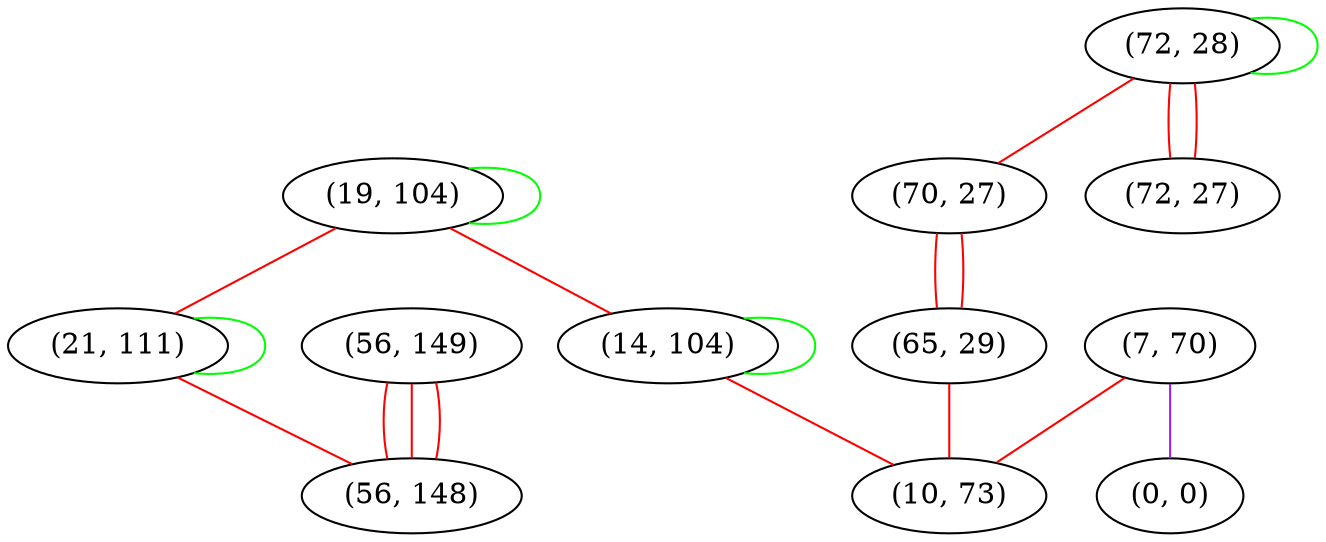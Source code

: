 graph "" {
"(19, 104)";
"(21, 111)";
"(7, 70)";
"(0, 0)";
"(72, 28)";
"(70, 27)";
"(65, 29)";
"(72, 27)";
"(56, 149)";
"(14, 104)";
"(10, 73)";
"(56, 148)";
"(19, 104)" -- "(19, 104)"  [color=green, key=0, weight=2];
"(19, 104)" -- "(21, 111)"  [color=red, key=0, weight=1];
"(19, 104)" -- "(14, 104)"  [color=red, key=0, weight=1];
"(21, 111)" -- "(21, 111)"  [color=green, key=0, weight=2];
"(21, 111)" -- "(56, 148)"  [color=red, key=0, weight=1];
"(7, 70)" -- "(0, 0)"  [color=purple, key=0, weight=4];
"(7, 70)" -- "(10, 73)"  [color=red, key=0, weight=1];
"(72, 28)" -- "(70, 27)"  [color=red, key=0, weight=1];
"(72, 28)" -- "(72, 27)"  [color=red, key=0, weight=1];
"(72, 28)" -- "(72, 27)"  [color=red, key=1, weight=1];
"(72, 28)" -- "(72, 28)"  [color=green, key=0, weight=2];
"(70, 27)" -- "(65, 29)"  [color=red, key=0, weight=1];
"(70, 27)" -- "(65, 29)"  [color=red, key=1, weight=1];
"(65, 29)" -- "(10, 73)"  [color=red, key=0, weight=1];
"(56, 149)" -- "(56, 148)"  [color=red, key=0, weight=1];
"(56, 149)" -- "(56, 148)"  [color=red, key=1, weight=1];
"(56, 149)" -- "(56, 148)"  [color=red, key=2, weight=1];
"(14, 104)" -- "(14, 104)"  [color=green, key=0, weight=2];
"(14, 104)" -- "(10, 73)"  [color=red, key=0, weight=1];
}

